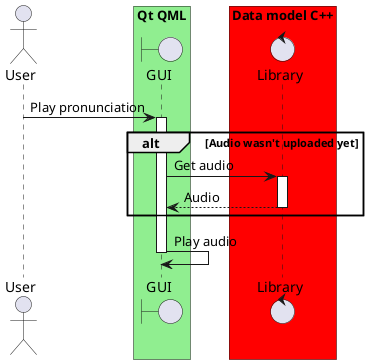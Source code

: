 @startuml

actor User as user

box "Qt QML" #LightGreen
  boundary "GUI" as gui
end box

box "Data model C++" #Red
  control Library as lib
end box

user -> gui : Play pronunciation
activate gui
alt Audio wasn't uploaded yet
  gui -> lib : Get audio
  activate lib
  lib --> gui : Audio
  deactivate lib
end
gui -> gui : Play audio
deactivate gui

@enduml
